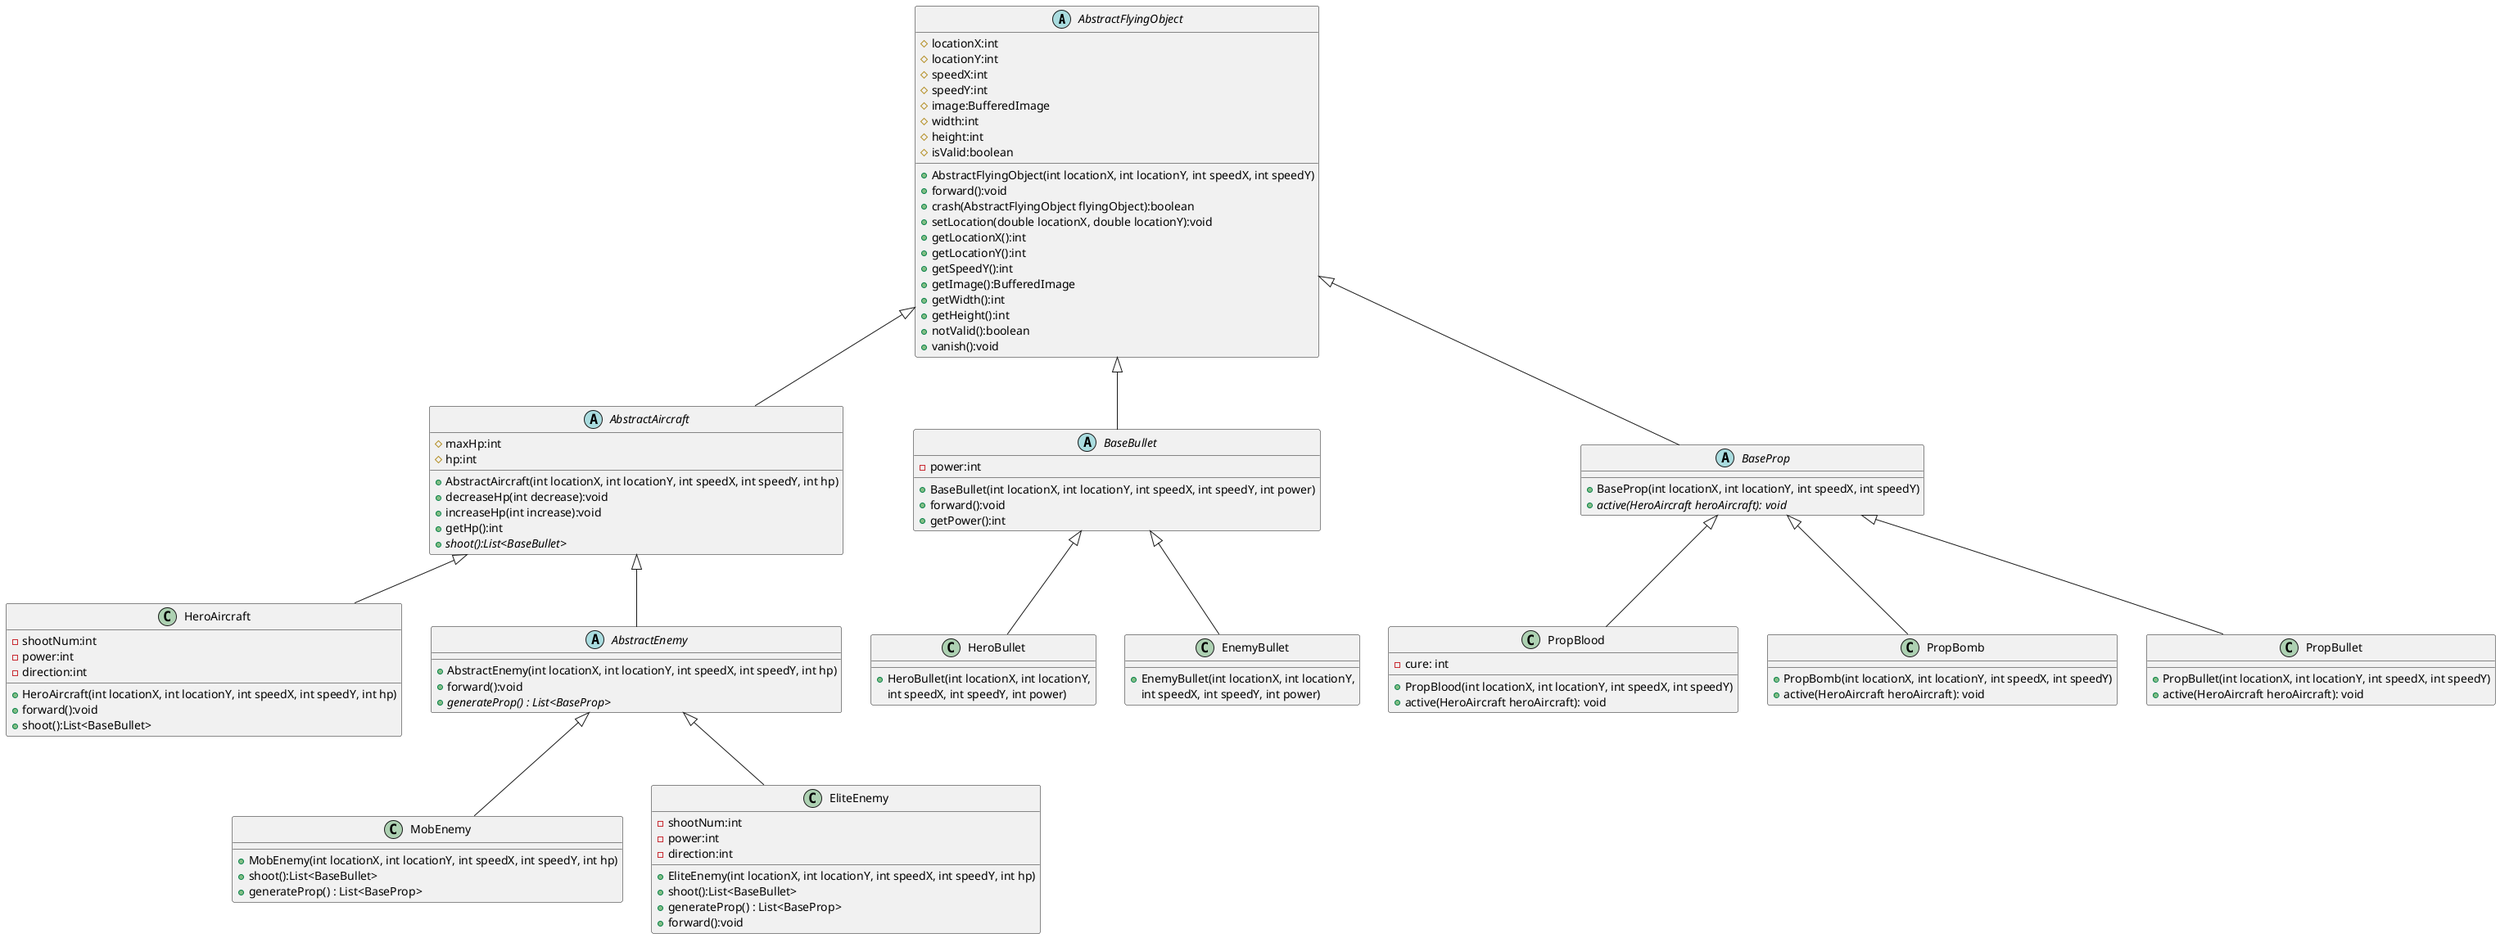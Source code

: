 @startuml
'https://plantuml.com/class-diagram

abstract class AbstractFlyingObject
{
    # locationX:int
    # locationY:int
    # speedX:int
    # speedY:int
    # image:BufferedImage
    # width:int
    # height:int
    # isValid:boolean

    + AbstractFlyingObject(int locationX, int locationY, int speedX, int speedY)
    + forward():void
    + crash(AbstractFlyingObject flyingObject):boolean
    + setLocation(double locationX, double locationY):void
    + getLocationX():int
    + getLocationY():int
    + getSpeedY():int
    + getImage():BufferedImage
    + getWidth():int
    + getHeight():int
    + notValid():boolean
    + vanish():void
}
abstract class AbstractAircraft
{
	# maxHp:int
    # hp:int
    + AbstractAircraft(int locationX, int locationY, int speedX, int speedY, int hp)
    + decreaseHp(int decrease):void
    + increaseHp(int increase):void
    + getHp():int
    + {abstract} shoot():List<BaseBullet>
 }


class HeroAircraft {
    - shootNum:int
    - power:int
    - direction:int
    + HeroAircraft(int locationX, int locationY, int speedX, int speedY, int hp)
    + forward():void
    + shoot():List<BaseBullet>
}

AbstractAircraft <|-- HeroAircraft

abstract class AbstractEnemy {
    + AbstractEnemy(int locationX, int locationY, int speedX, int speedY, int hp)
    + forward():void
    + {abstract} generateProp() : List<BaseProp>
}

AbstractAircraft <|-- AbstractEnemy

class MobEnemy {
    + MobEnemy(int locationX, int locationY, int speedX, int speedY, int hp)
    + shoot():List<BaseBullet>
    + generateProp() : List<BaseProp>
}

AbstractEnemy <|-- MobEnemy

class EliteEnemy {
    - shootNum:int
    - power:int
    - direction:int
    + EliteEnemy(int locationX, int locationY, int speedX, int speedY, int hp)
    + shoot():List<BaseBullet>
    + generateProp() : List<BaseProp>
    + forward():void
}

AbstractEnemy <|-- EliteEnemy

abstract class BaseBullet
{
    - power:int
    + BaseBullet(int locationX, int locationY, int speedX, int speedY, int power)
    + forward():void
	+ getPower():int
}

class HeroBullet {
    + HeroBullet(int locationX, int locationY,
     int speedX, int speedY, int power)
}

class EnemyBullet {
    + EnemyBullet(int locationX, int locationY,
     int speedX, int speedY, int power)
}

BaseBullet <|-- HeroBullet
BaseBullet <|-- EnemyBullet

abstract class BaseProp {
    + BaseProp(int locationX, int locationY, int speedX, int speedY)
    + {abstract} active(HeroAircraft heroAircraft): void
}

class PropBlood {
     - cure: int
     + PropBlood(int locationX, int locationY, int speedX, int speedY)
     + active(HeroAircraft heroAircraft): void
}

class PropBomb {
     + PropBomb(int locationX, int locationY, int speedX, int speedY)
     + active(HeroAircraft heroAircraft): void
}

class PropBullet {
     + PropBullet(int locationX, int locationY, int speedX, int speedY)
     + active(HeroAircraft heroAircraft): void
}

BaseProp <|-- PropBlood
BaseProp <|-- PropBomb
BaseProp <|-- PropBullet


AbstractFlyingObject <|-- AbstractAircraft
AbstractFlyingObject <|-- BaseBullet
AbstractFlyingObject <|-- BaseProp

@enduml